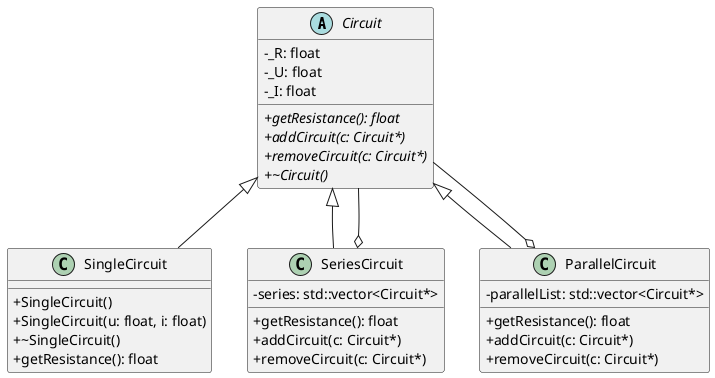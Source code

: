@startuml

skinparam classAttributeIconSize 0

abstract class Circuit {
    - _R: float
    - _U: float
    - _I: float
    + {abstract} getResistance(): float
    + {abstract} addCircuit(c: Circuit*)
    + {abstract} removeCircuit(c: Circuit*)
    + {abstract} ~Circuit()
}

class SingleCircuit {
    + SingleCircuit()
    + SingleCircuit(u: float, i: float)
    + ~SingleCircuit()
    + getResistance(): float
}

class SeriesCircuit {
    - series: std::vector<Circuit*>
    + getResistance(): float
    + addCircuit(c: Circuit*)
    + removeCircuit(c: Circuit*)
}

class ParallelCircuit {
    - parallelList: std::vector<Circuit*>
    + getResistance(): float
    + addCircuit(c: Circuit*)
    + removeCircuit(c: Circuit*)
}

Circuit <|-- SeriesCircuit
Circuit --o SeriesCircuit

Circuit <|-- SingleCircuit

Circuit <|-- ParallelCircuit
Circuit --o ParallelCircuit

@enduml
